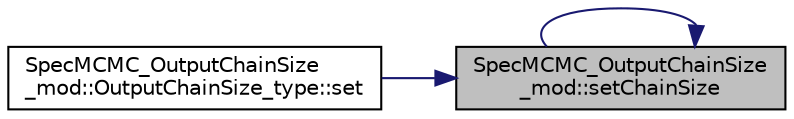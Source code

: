 digraph "SpecMCMC_OutputChainSize_mod::setChainSize"
{
 // LATEX_PDF_SIZE
  edge [fontname="Helvetica",fontsize="10",labelfontname="Helvetica",labelfontsize="10"];
  node [fontname="Helvetica",fontsize="10",shape=record];
  rankdir="RL";
  Node1 [label="SpecMCMC_OutputChainSize\l_mod::setChainSize",height=0.2,width=0.4,color="black", fillcolor="grey75", style="filled", fontcolor="black",tooltip=" "];
  Node1 -> Node2 [dir="back",color="midnightblue",fontsize="10",style="solid",fontname="Helvetica"];
  Node2 [label="SpecMCMC_OutputChainSize\l_mod::OutputChainSize_type::set",height=0.2,width=0.4,color="black", fillcolor="white", style="filled",URL="$structSpecMCMC__OutputChainSize__mod_1_1OutputChainSize__type.html#a3561619eee94c7d6ff04fc3103267c29",tooltip=" "];
  Node1 -> Node1 [dir="back",color="midnightblue",fontsize="10",style="solid",fontname="Helvetica"];
}
